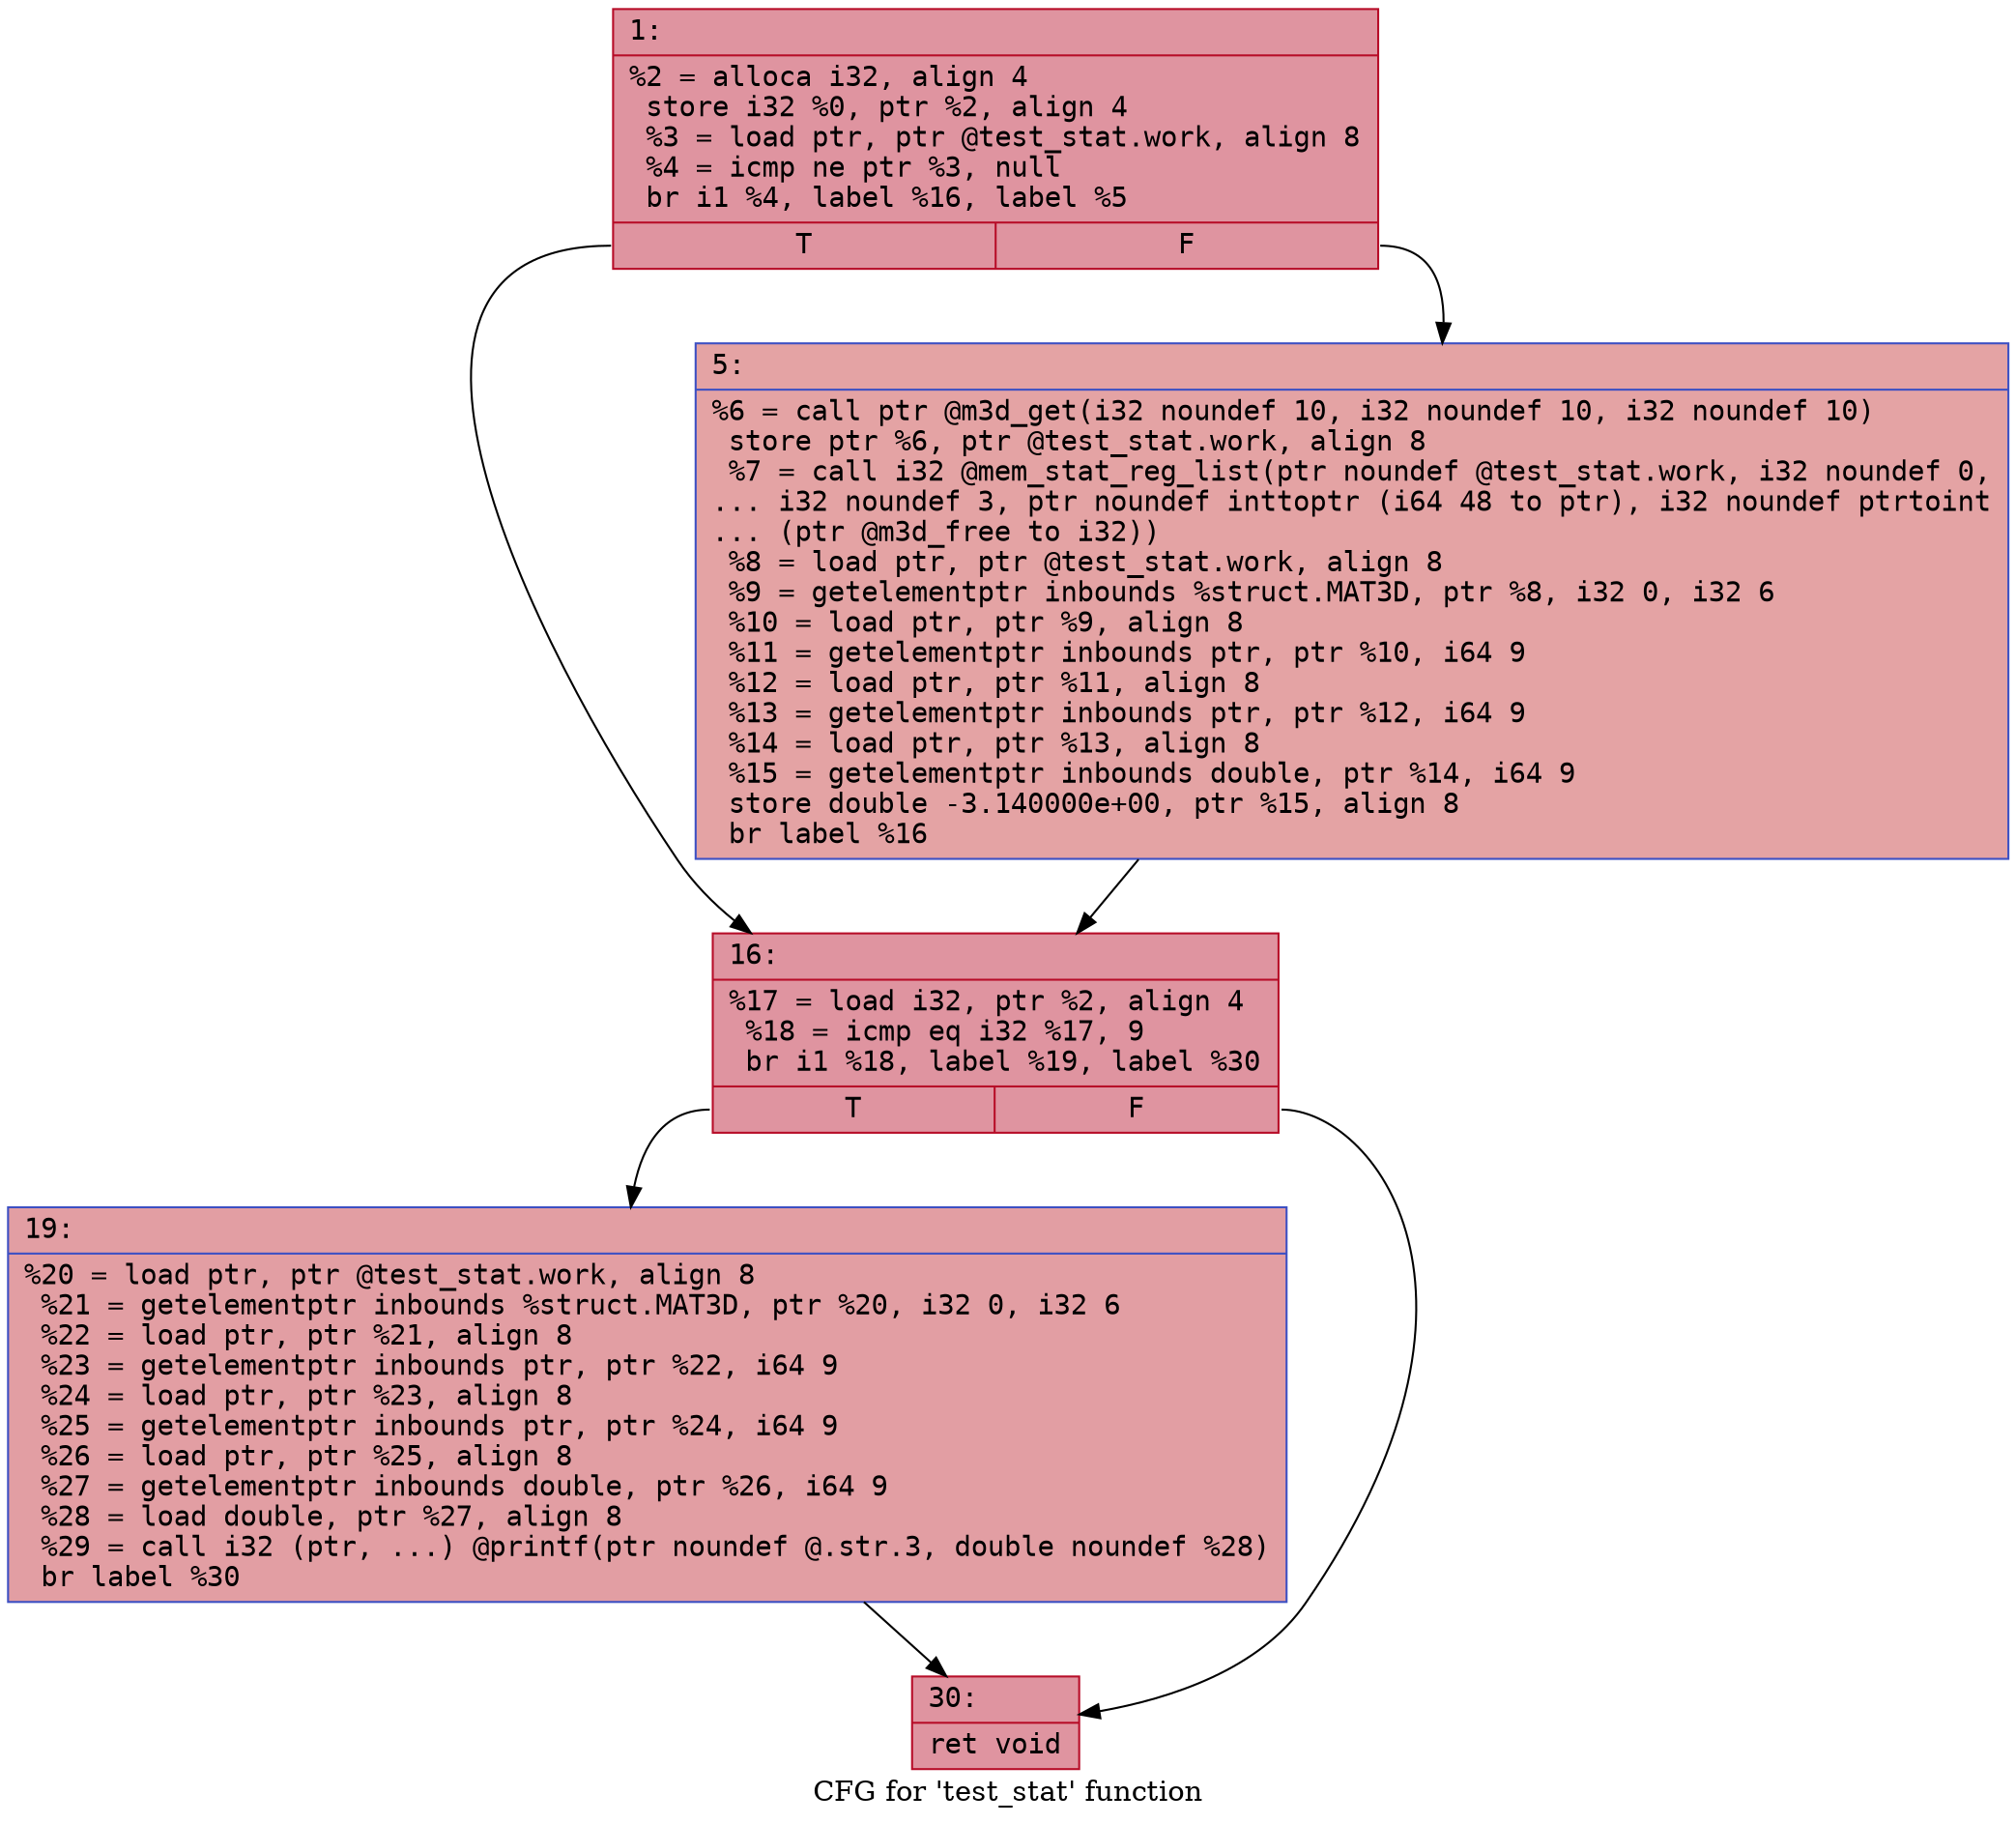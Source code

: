 digraph "CFG for 'test_stat' function" {
	label="CFG for 'test_stat' function";

	Node0x6000004d30c0 [shape=record,color="#b70d28ff", style=filled, fillcolor="#b70d2870" fontname="Courier",label="{1:\l|  %2 = alloca i32, align 4\l  store i32 %0, ptr %2, align 4\l  %3 = load ptr, ptr @test_stat.work, align 8\l  %4 = icmp ne ptr %3, null\l  br i1 %4, label %16, label %5\l|{<s0>T|<s1>F}}"];
	Node0x6000004d30c0:s0 -> Node0x6000004d3160[tooltip="1 -> 16\nProbability 62.50%" ];
	Node0x6000004d30c0:s1 -> Node0x6000004d3110[tooltip="1 -> 5\nProbability 37.50%" ];
	Node0x6000004d3110 [shape=record,color="#3d50c3ff", style=filled, fillcolor="#c32e3170" fontname="Courier",label="{5:\l|  %6 = call ptr @m3d_get(i32 noundef 10, i32 noundef 10, i32 noundef 10)\l  store ptr %6, ptr @test_stat.work, align 8\l  %7 = call i32 @mem_stat_reg_list(ptr noundef @test_stat.work, i32 noundef 0,\l... i32 noundef 3, ptr noundef inttoptr (i64 48 to ptr), i32 noundef ptrtoint\l... (ptr @m3d_free to i32))\l  %8 = load ptr, ptr @test_stat.work, align 8\l  %9 = getelementptr inbounds %struct.MAT3D, ptr %8, i32 0, i32 6\l  %10 = load ptr, ptr %9, align 8\l  %11 = getelementptr inbounds ptr, ptr %10, i64 9\l  %12 = load ptr, ptr %11, align 8\l  %13 = getelementptr inbounds ptr, ptr %12, i64 9\l  %14 = load ptr, ptr %13, align 8\l  %15 = getelementptr inbounds double, ptr %14, i64 9\l  store double -3.140000e+00, ptr %15, align 8\l  br label %16\l}"];
	Node0x6000004d3110 -> Node0x6000004d3160[tooltip="5 -> 16\nProbability 100.00%" ];
	Node0x6000004d3160 [shape=record,color="#b70d28ff", style=filled, fillcolor="#b70d2870" fontname="Courier",label="{16:\l|  %17 = load i32, ptr %2, align 4\l  %18 = icmp eq i32 %17, 9\l  br i1 %18, label %19, label %30\l|{<s0>T|<s1>F}}"];
	Node0x6000004d3160:s0 -> Node0x6000004d31b0[tooltip="16 -> 19\nProbability 50.00%" ];
	Node0x6000004d3160:s1 -> Node0x6000004d3200[tooltip="16 -> 30\nProbability 50.00%" ];
	Node0x6000004d31b0 [shape=record,color="#3d50c3ff", style=filled, fillcolor="#be242e70" fontname="Courier",label="{19:\l|  %20 = load ptr, ptr @test_stat.work, align 8\l  %21 = getelementptr inbounds %struct.MAT3D, ptr %20, i32 0, i32 6\l  %22 = load ptr, ptr %21, align 8\l  %23 = getelementptr inbounds ptr, ptr %22, i64 9\l  %24 = load ptr, ptr %23, align 8\l  %25 = getelementptr inbounds ptr, ptr %24, i64 9\l  %26 = load ptr, ptr %25, align 8\l  %27 = getelementptr inbounds double, ptr %26, i64 9\l  %28 = load double, ptr %27, align 8\l  %29 = call i32 (ptr, ...) @printf(ptr noundef @.str.3, double noundef %28)\l  br label %30\l}"];
	Node0x6000004d31b0 -> Node0x6000004d3200[tooltip="19 -> 30\nProbability 100.00%" ];
	Node0x6000004d3200 [shape=record,color="#b70d28ff", style=filled, fillcolor="#b70d2870" fontname="Courier",label="{30:\l|  ret void\l}"];
}
